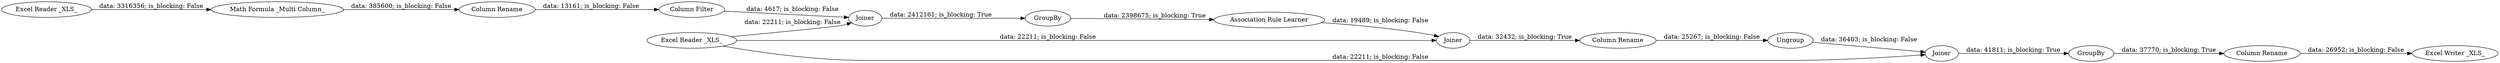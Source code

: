 digraph {
	"-6663092830409469257_8" [label="Association Rule Learner"]
	"-6663092830409469257_7" [label=Joiner]
	"-6663092830409469257_11" [label="Column Rename"]
	"-6663092830409469257_13" [label=Joiner]
	"-6663092830409469257_4" [label="Column Rename"]
	"-6663092830409469257_5" [label="Column Filter"]
	"-6663092830409469257_2" [label=GroupBy]
	"-6663092830409469257_9" [label=Joiner]
	"-6663092830409469257_3" [label="Math Formula _Multi Column_"]
	"-6663092830409469257_10" [label="Excel Reader _XLS_"]
	"-6663092830409469257_16" [label="Excel Writer _XLS_"]
	"-6663092830409469257_14" [label=GroupBy]
	"-6663092830409469257_15" [label="Column Rename"]
	"-6663092830409469257_1" [label="Excel Reader _XLS_"]
	"-6663092830409469257_12" [label=Ungroup]
	"-6663092830409469257_5" -> "-6663092830409469257_7" [label="data: 4617; is_blocking: False"]
	"-6663092830409469257_9" -> "-6663092830409469257_11" [label="data: 32432; is_blocking: True"]
	"-6663092830409469257_14" -> "-6663092830409469257_15" [label="data: 37770; is_blocking: True"]
	"-6663092830409469257_13" -> "-6663092830409469257_14" [label="data: 41811; is_blocking: True"]
	"-6663092830409469257_1" -> "-6663092830409469257_3" [label="data: 3316356; is_blocking: False"]
	"-6663092830409469257_10" -> "-6663092830409469257_9" [label="data: 22211; is_blocking: False"]
	"-6663092830409469257_4" -> "-6663092830409469257_5" [label="data: 13161; is_blocking: False"]
	"-6663092830409469257_10" -> "-6663092830409469257_13" [label="data: 22211; is_blocking: False"]
	"-6663092830409469257_3" -> "-6663092830409469257_4" [label="data: 385600; is_blocking: False"]
	"-6663092830409469257_2" -> "-6663092830409469257_8" [label="data: 2398675; is_blocking: True"]
	"-6663092830409469257_11" -> "-6663092830409469257_12" [label="data: 25267; is_blocking: False"]
	"-6663092830409469257_7" -> "-6663092830409469257_2" [label="data: 2412161; is_blocking: True"]
	"-6663092830409469257_15" -> "-6663092830409469257_16" [label="data: 26952; is_blocking: False"]
	"-6663092830409469257_8" -> "-6663092830409469257_9" [label="data: 19489; is_blocking: False"]
	"-6663092830409469257_10" -> "-6663092830409469257_7" [label="data: 22211; is_blocking: False"]
	"-6663092830409469257_12" -> "-6663092830409469257_13" [label="data: 36403; is_blocking: False"]
	rankdir=LR
}
